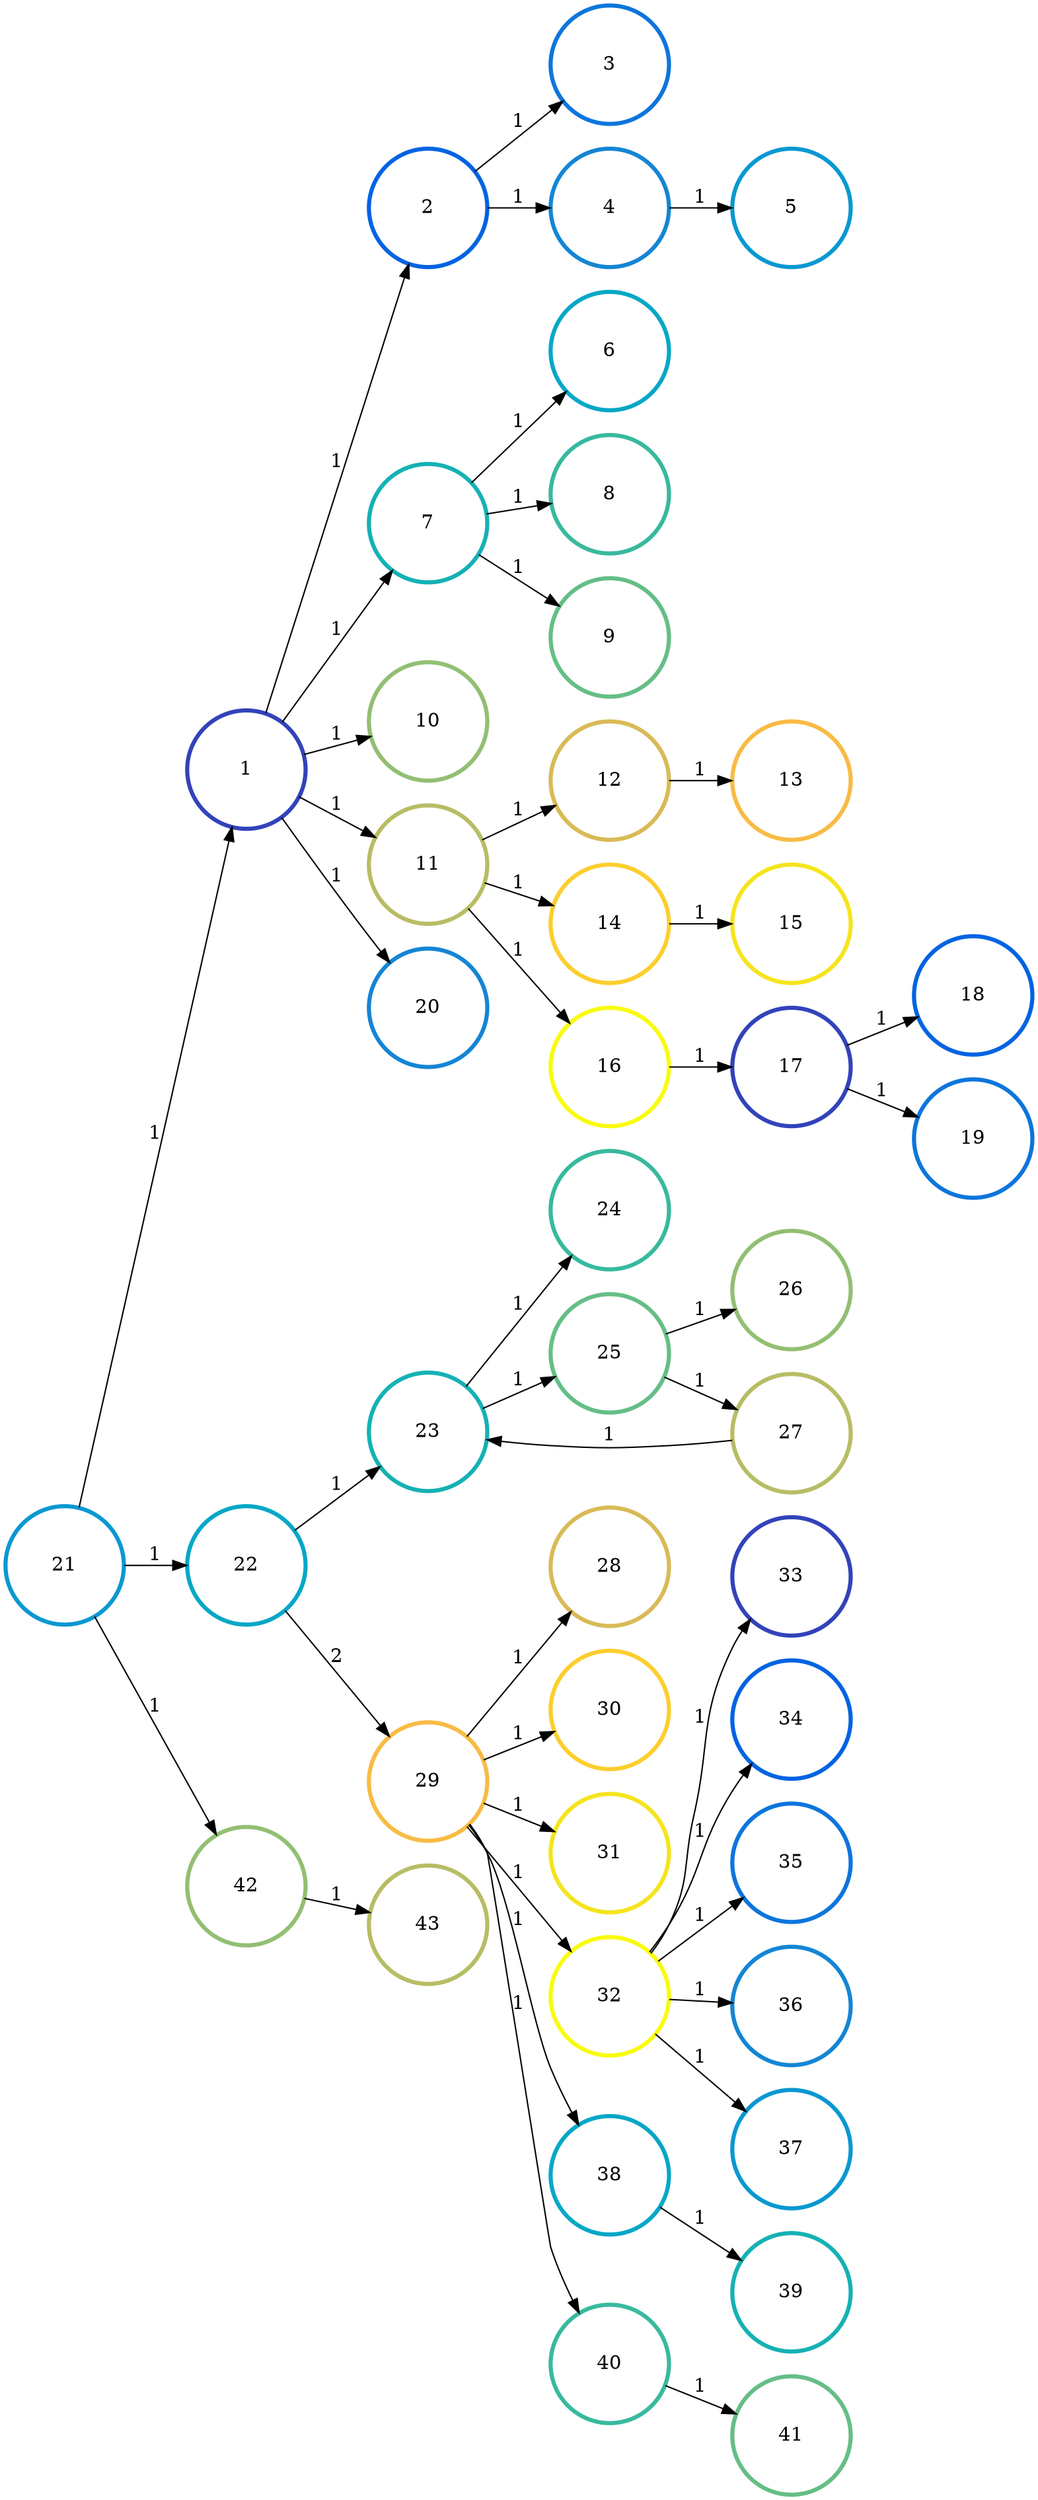 digraph N {
	overlap="false"
	rankdir="LR"
	0 [label="1",width=1.2,height=1.2,style="",penwidth=3,color="#3243BA"]
	1 [label="2",width=1.2,height=1.2,style="",penwidth=3,color="#0363E1"]
	2 [label="3",width=1.2,height=1.2,style="",penwidth=3,color="#0D75DC"]
	3 [label="4",width=1.2,height=1.2,style="",penwidth=3,color="#1485D4"]
	4 [label="5",width=1.2,height=1.2,style="",penwidth=3,color="#0998D1"]
	5 [label="6",width=1.2,height=1.2,style="",penwidth=3,color="#06A7C6"]
	6 [label="7",width=1.2,height=1.2,style="",penwidth=3,color="#15B1B4"]
	7 [label="8",width=1.2,height=1.2,style="",penwidth=3,color="#38B99E"]
	8 [label="9",width=1.2,height=1.2,style="",penwidth=3,color="#65BE86"]
	9 [label="10",width=1.2,height=1.2,style="",penwidth=3,color="#92BF73"]
	10 [label="11",width=1.2,height=1.2,style="",penwidth=3,color="#B7BD64"]
	11 [label="12",width=1.2,height=1.2,style="",penwidth=3,color="#D9BA56"]
	12 [label="13",width=1.2,height=1.2,style="",penwidth=3,color="#F8BB44"]
	13 [label="14",width=1.2,height=1.2,style="",penwidth=3,color="#FCCE2E"]
	14 [label="15",width=1.2,height=1.2,style="",penwidth=3,color="#F5E41D"]
	15 [label="16",width=1.2,height=1.2,style="",penwidth=3,color="#F9FB0E"]
	16 [label="17",width=1.2,height=1.2,style="",penwidth=3,color="#3243BA"]
	17 [label="18",width=1.2,height=1.2,style="",penwidth=3,color="#0363E1"]
	18 [label="19",width=1.2,height=1.2,style="",penwidth=3,color="#0D75DC"]
	19 [label="20",width=1.2,height=1.2,style="",penwidth=3,color="#1485D4"]
	20 [label="21",width=1.2,height=1.2,style="",penwidth=3,color="#0998D1"]
	21 [label="22",width=1.2,height=1.2,style="",penwidth=3,color="#06A7C6"]
	22 [label="23",width=1.2,height=1.2,style="",penwidth=3,color="#15B1B4"]
	23 [label="24",width=1.2,height=1.2,style="",penwidth=3,color="#38B99E"]
	24 [label="25",width=1.2,height=1.2,style="",penwidth=3,color="#65BE86"]
	25 [label="26",width=1.2,height=1.2,style="",penwidth=3,color="#92BF73"]
	26 [label="27",width=1.2,height=1.2,style="",penwidth=3,color="#B7BD64"]
	27 [label="28",width=1.2,height=1.2,style="",penwidth=3,color="#D9BA56"]
	28 [label="29",width=1.2,height=1.2,style="",penwidth=3,color="#F8BB44"]
	29 [label="30",width=1.2,height=1.2,style="",penwidth=3,color="#FCCE2E"]
	30 [label="31",width=1.2,height=1.2,style="",penwidth=3,color="#F5E41D"]
	31 [label="32",width=1.2,height=1.2,style="",penwidth=3,color="#F9FB0E"]
	32 [label="33",width=1.2,height=1.2,style="",penwidth=3,color="#3243BA"]
	33 [label="34",width=1.2,height=1.2,style="",penwidth=3,color="#0363E1"]
	34 [label="35",width=1.2,height=1.2,style="",penwidth=3,color="#0D75DC"]
	35 [label="36",width=1.2,height=1.2,style="",penwidth=3,color="#1485D4"]
	36 [label="37",width=1.2,height=1.2,style="",penwidth=3,color="#0998D1"]
	37 [label="38",width=1.2,height=1.2,style="",penwidth=3,color="#06A7C6"]
	38 [label="39",width=1.2,height=1.2,style="",penwidth=3,color="#15B1B4"]
	39 [label="40",width=1.2,height=1.2,style="",penwidth=3,color="#38B99E"]
	40 [label="41",width=1.2,height=1.2,style="",penwidth=3,color="#65BE86"]
	41 [label="42",width=1.2,height=1.2,style="",penwidth=3,color="#92BF73"]
	42 [label="43",width=1.2,height=1.2,style="",penwidth=3,color="#B7BD64"]
	0 -> 1 [penwidth=1,color=black,label="1"]
	0 -> 6 [penwidth=1,color=black,label="1"]
	0 -> 9 [penwidth=1,color=black,label="1"]
	0 -> 10 [penwidth=1,color=black,label="1"]
	0 -> 19 [penwidth=1,color=black,label="1"]
	1 -> 2 [penwidth=1,color=black,label="1"]
	1 -> 3 [penwidth=1,color=black,label="1"]
	3 -> 4 [penwidth=1,color=black,label="1"]
	6 -> 5 [penwidth=1,color=black,label="1"]
	6 -> 7 [penwidth=1,color=black,label="1"]
	6 -> 8 [penwidth=1,color=black,label="1"]
	10 -> 11 [penwidth=1,color=black,label="1"]
	10 -> 13 [penwidth=1,color=black,label="1"]
	10 -> 15 [penwidth=1,color=black,label="1"]
	11 -> 12 [penwidth=1,color=black,label="1"]
	13 -> 14 [penwidth=1,color=black,label="1"]
	15 -> 16 [penwidth=1,color=black,label="1"]
	16 -> 17 [penwidth=1,color=black,label="1"]
	16 -> 18 [penwidth=1,color=black,label="1"]
	20 -> 0 [penwidth=1,color=black,label="1"]
	20 -> 21 [penwidth=1,color=black,label="1"]
	20 -> 41 [penwidth=1,color=black,label="1"]
	21 -> 22 [penwidth=1,color=black,label="1"]
	21 -> 28 [penwidth=1,color=black,label="2"]
	22 -> 23 [penwidth=1,color=black,label="1"]
	22 -> 24 [penwidth=1,color=black,label="1"]
	24 -> 25 [penwidth=1,color=black,label="1"]
	24 -> 26 [penwidth=1,color=black,label="1"]
	26 -> 22 [penwidth=1,color=black,label="1"]
	28 -> 27 [penwidth=1,color=black,label="1"]
	28 -> 29 [penwidth=1,color=black,label="1"]
	28 -> 30 [penwidth=1,color=black,label="1"]
	28 -> 31 [penwidth=1,color=black,label="1"]
	28 -> 37 [penwidth=1,color=black,label="1"]
	28 -> 39 [penwidth=1,color=black,label="1"]
	31 -> 32 [penwidth=1,color=black,label="1"]
	31 -> 33 [penwidth=1,color=black,label="1"]
	31 -> 34 [penwidth=1,color=black,label="1"]
	31 -> 35 [penwidth=1,color=black,label="1"]
	31 -> 36 [penwidth=1,color=black,label="1"]
	37 -> 38 [penwidth=1,color=black,label="1"]
	39 -> 40 [penwidth=1,color=black,label="1"]
	41 -> 42 [penwidth=1,color=black,label="1"]
}
